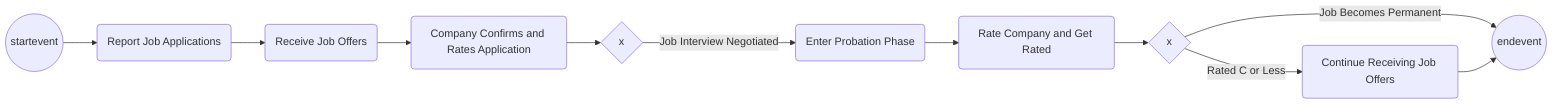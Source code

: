graph LR
1:startevent:((startevent)) --> 2:task:(Report Job Applications)
2:task: --> 3:task:(Receive Job Offers)
3:task: --> 4:task:(Company Confirms and Rates Application)
4:task: --> 5:exclusivegateway:{x}
5:exclusivegateway:{x} --> |Job Interview Negotiated| 6:task:(Enter Probation Phase)
6:task: --> 7:task:(Rate Company and Get Rated)
7:task: --> 8:exclusivegateway:{x}
8:exclusivegateway:{x} --> |Job Becomes Permanent| 9:endevent:((endevent))
8:exclusivegateway:{x} --> |Rated C or Less| 10:task:(Continue Receiving Job Offers)
10:task: --> 9:endevent:((endevent))